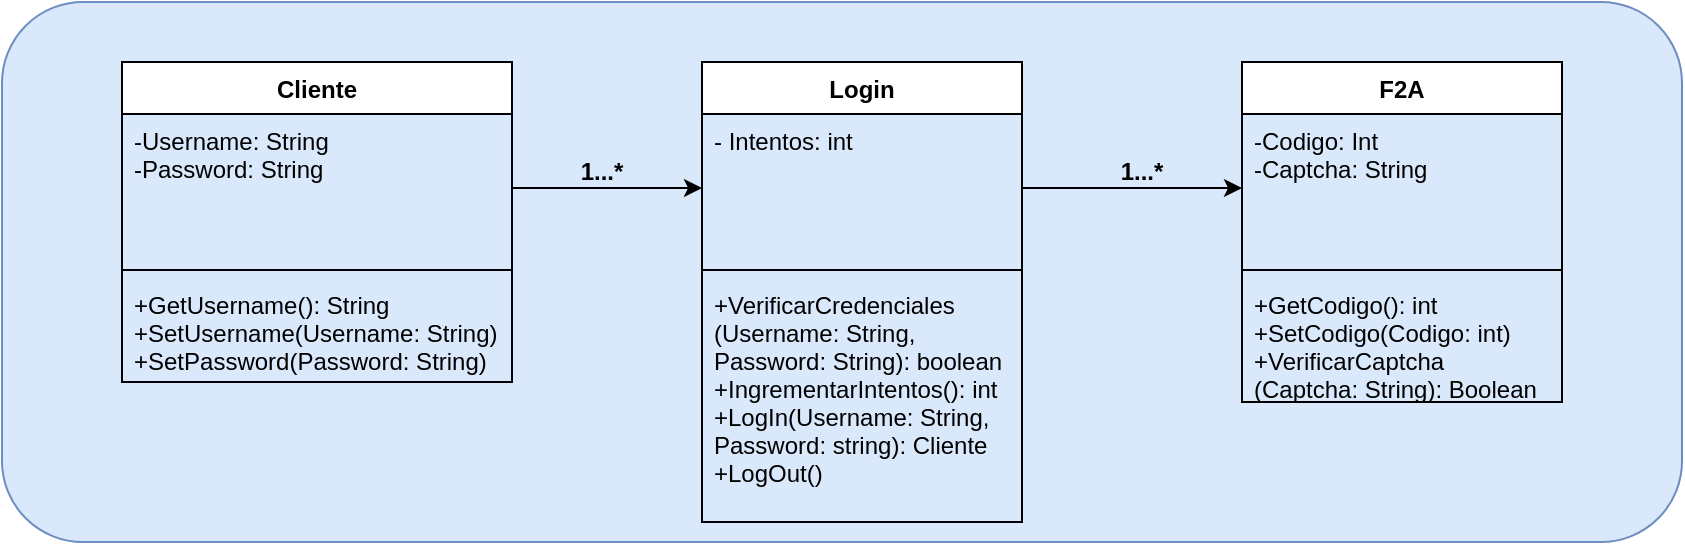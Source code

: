 <mxfile version="20.3.6" type="device"><diagram id="ScL5pr8csO_Kxq1zf6a0" name="Page-1"><mxGraphModel dx="2249" dy="766" grid="1" gridSize="10" guides="1" tooltips="1" connect="1" arrows="1" fold="1" page="1" pageScale="1" pageWidth="827" pageHeight="1169" math="0" shadow="0"><root><mxCell id="0"/><mxCell id="1" parent="0"/><mxCell id="zzXGM5pBv_Gx8ACthctg-3" value="" style="rounded=1;whiteSpace=wrap;html=1;fillColor=#dae8fc;strokeColor=#6c8ebf;" vertex="1" parent="1"><mxGeometry x="-230" y="40" width="840" height="270" as="geometry"/></mxCell><mxCell id="Sjl4ETfg8eAHaUqLsRey-19" value="Cliente" style="swimlane;fontStyle=1;align=center;verticalAlign=top;childLayout=stackLayout;horizontal=1;startSize=26;horizontalStack=0;resizeParent=1;resizeParentMax=0;resizeLast=0;collapsible=1;marginBottom=0;" parent="1" vertex="1"><mxGeometry x="-170" y="70" width="195" height="160" as="geometry"/></mxCell><mxCell id="Sjl4ETfg8eAHaUqLsRey-20" value="-Username: String&#10;-Password: String" style="text;strokeColor=none;fillColor=none;align=left;verticalAlign=top;spacingLeft=4;spacingRight=4;overflow=hidden;rotatable=0;points=[[0,0.5],[1,0.5]];portConstraint=eastwest;" parent="Sjl4ETfg8eAHaUqLsRey-19" vertex="1"><mxGeometry y="26" width="195" height="74" as="geometry"/></mxCell><mxCell id="Sjl4ETfg8eAHaUqLsRey-21" value="" style="line;strokeWidth=1;fillColor=none;align=left;verticalAlign=middle;spacingTop=-1;spacingLeft=3;spacingRight=3;rotatable=0;labelPosition=right;points=[];portConstraint=eastwest;" parent="Sjl4ETfg8eAHaUqLsRey-19" vertex="1"><mxGeometry y="100" width="195" height="8" as="geometry"/></mxCell><mxCell id="Sjl4ETfg8eAHaUqLsRey-22" value="+GetUsername(): String&#10;+SetUsername(Username: String)&#10;+SetPassword(Password: String) " style="text;strokeColor=none;fillColor=none;align=left;verticalAlign=top;spacingLeft=4;spacingRight=4;overflow=hidden;rotatable=0;points=[[0,0.5],[1,0.5]];portConstraint=eastwest;" parent="Sjl4ETfg8eAHaUqLsRey-19" vertex="1"><mxGeometry y="108" width="195" height="52" as="geometry"/></mxCell><mxCell id="Sjl4ETfg8eAHaUqLsRey-23" value="Login" style="swimlane;fontStyle=1;align=center;verticalAlign=top;childLayout=stackLayout;horizontal=1;startSize=26;horizontalStack=0;resizeParent=1;resizeParentMax=0;resizeLast=0;collapsible=1;marginBottom=0;" parent="1" vertex="1"><mxGeometry x="120" y="70" width="160" height="230" as="geometry"/></mxCell><mxCell id="Sjl4ETfg8eAHaUqLsRey-24" value="- Intentos: int" style="text;strokeColor=none;fillColor=none;align=left;verticalAlign=top;spacingLeft=4;spacingRight=4;overflow=hidden;rotatable=0;points=[[0,0.5],[1,0.5]];portConstraint=eastwest;" parent="Sjl4ETfg8eAHaUqLsRey-23" vertex="1"><mxGeometry y="26" width="160" height="74" as="geometry"/></mxCell><mxCell id="Sjl4ETfg8eAHaUqLsRey-25" value="" style="line;strokeWidth=1;fillColor=none;align=left;verticalAlign=middle;spacingTop=-1;spacingLeft=3;spacingRight=3;rotatable=0;labelPosition=right;points=[];portConstraint=eastwest;" parent="Sjl4ETfg8eAHaUqLsRey-23" vertex="1"><mxGeometry y="100" width="160" height="8" as="geometry"/></mxCell><mxCell id="Sjl4ETfg8eAHaUqLsRey-26" value="+VerificarCredenciales&#10;(Username: String, &#10;Password: String): boolean&#10;+IngrementarIntentos(): int&#10;+LogIn(Username: String,&#10;Password: string): Cliente&#10;+LogOut()" style="text;strokeColor=none;fillColor=none;align=left;verticalAlign=top;spacingLeft=4;spacingRight=4;overflow=hidden;rotatable=0;points=[[0,0.5],[1,0.5]];portConstraint=eastwest;" parent="Sjl4ETfg8eAHaUqLsRey-23" vertex="1"><mxGeometry y="108" width="160" height="122" as="geometry"/></mxCell><mxCell id="Sjl4ETfg8eAHaUqLsRey-31" value="F2A" style="swimlane;fontStyle=1;align=center;verticalAlign=top;childLayout=stackLayout;horizontal=1;startSize=26;horizontalStack=0;resizeParent=1;resizeParentMax=0;resizeLast=0;collapsible=1;marginBottom=0;" parent="1" vertex="1"><mxGeometry x="390" y="70" width="160" height="170" as="geometry"/></mxCell><mxCell id="Sjl4ETfg8eAHaUqLsRey-32" value="-Codigo: Int&#10;-Captcha: String" style="text;strokeColor=none;fillColor=none;align=left;verticalAlign=top;spacingLeft=4;spacingRight=4;overflow=hidden;rotatable=0;points=[[0,0.5],[1,0.5]];portConstraint=eastwest;" parent="Sjl4ETfg8eAHaUqLsRey-31" vertex="1"><mxGeometry y="26" width="160" height="74" as="geometry"/></mxCell><mxCell id="Sjl4ETfg8eAHaUqLsRey-33" value="" style="line;strokeWidth=1;fillColor=none;align=left;verticalAlign=middle;spacingTop=-1;spacingLeft=3;spacingRight=3;rotatable=0;labelPosition=right;points=[];portConstraint=eastwest;" parent="Sjl4ETfg8eAHaUqLsRey-31" vertex="1"><mxGeometry y="100" width="160" height="8" as="geometry"/></mxCell><mxCell id="Sjl4ETfg8eAHaUqLsRey-34" value="+GetCodigo(): int&#10;+SetCodigo(Codigo: int)&#10;+VerificarCaptcha&#10;(Captcha: String): Boolean" style="text;strokeColor=none;fillColor=none;align=left;verticalAlign=top;spacingLeft=4;spacingRight=4;overflow=hidden;rotatable=0;points=[[0,0.5],[1,0.5]];portConstraint=eastwest;" parent="Sjl4ETfg8eAHaUqLsRey-31" vertex="1"><mxGeometry y="108" width="160" height="62" as="geometry"/></mxCell><mxCell id="Sjl4ETfg8eAHaUqLsRey-40" value="" style="endArrow=classic;html=1;rounded=0;exitX=1;exitY=0.5;exitDx=0;exitDy=0;entryX=0;entryY=0.5;entryDx=0;entryDy=0;" parent="1" source="Sjl4ETfg8eAHaUqLsRey-20" target="Sjl4ETfg8eAHaUqLsRey-24" edge="1"><mxGeometry width="50" height="50" relative="1" as="geometry"><mxPoint x="390" y="320" as="sourcePoint"/><mxPoint x="440" y="270" as="targetPoint"/></mxGeometry></mxCell><mxCell id="Sjl4ETfg8eAHaUqLsRey-41" value="" style="endArrow=classic;html=1;rounded=0;exitX=1;exitY=0.5;exitDx=0;exitDy=0;entryX=0;entryY=0.5;entryDx=0;entryDy=0;" parent="1" source="Sjl4ETfg8eAHaUqLsRey-24" target="Sjl4ETfg8eAHaUqLsRey-32" edge="1"><mxGeometry width="50" height="50" relative="1" as="geometry"><mxPoint x="300" y="140" as="sourcePoint"/><mxPoint x="405" y="140" as="targetPoint"/></mxGeometry></mxCell><mxCell id="zzXGM5pBv_Gx8ACthctg-1" value="&lt;b&gt;1...*&lt;/b&gt;" style="text;html=1;strokeColor=none;fillColor=none;align=center;verticalAlign=middle;whiteSpace=wrap;rounded=0;" vertex="1" parent="1"><mxGeometry x="40" y="110" width="60" height="30" as="geometry"/></mxCell><mxCell id="zzXGM5pBv_Gx8ACthctg-2" value="&lt;b&gt;1...*&lt;/b&gt;" style="text;html=1;strokeColor=none;fillColor=none;align=center;verticalAlign=middle;whiteSpace=wrap;rounded=0;" vertex="1" parent="1"><mxGeometry x="310" y="110" width="60" height="30" as="geometry"/></mxCell></root></mxGraphModel></diagram></mxfile>